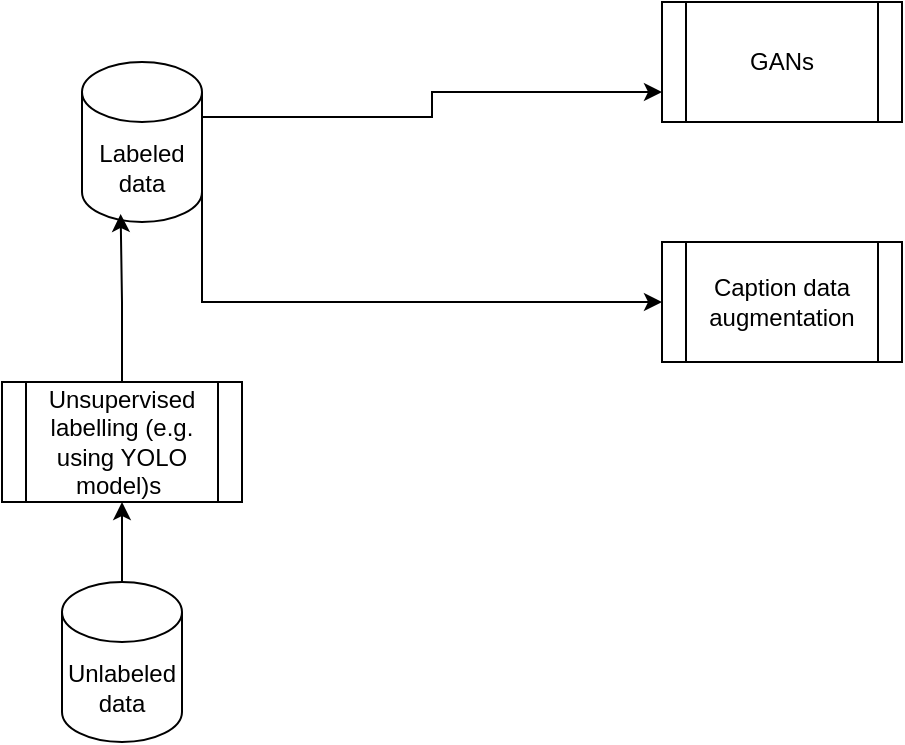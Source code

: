<mxfile version="26.0.16">
  <diagram id="C5RBs43oDa-KdzZeNtuy" name="Page-1">
    <mxGraphModel dx="794" dy="458" grid="1" gridSize="10" guides="1" tooltips="1" connect="1" arrows="1" fold="1" page="1" pageScale="1" pageWidth="827" pageHeight="1169" math="0" shadow="0">
      <root>
        <mxCell id="WIyWlLk6GJQsqaUBKTNV-0" />
        <mxCell id="WIyWlLk6GJQsqaUBKTNV-1" parent="WIyWlLk6GJQsqaUBKTNV-0" />
        <mxCell id="ye0ZJkxXixA_-z3q_CPX-14" style="edgeStyle=orthogonalEdgeStyle;rounded=0;orthogonalLoop=1;jettySize=auto;html=1;exitX=1;exitY=0;exitDx=0;exitDy=27.5;exitPerimeter=0;entryX=0;entryY=0.75;entryDx=0;entryDy=0;" edge="1" parent="WIyWlLk6GJQsqaUBKTNV-1" source="ye0ZJkxXixA_-z3q_CPX-0" target="ye0ZJkxXixA_-z3q_CPX-6">
          <mxGeometry relative="1" as="geometry" />
        </mxCell>
        <mxCell id="ye0ZJkxXixA_-z3q_CPX-15" style="edgeStyle=orthogonalEdgeStyle;rounded=0;orthogonalLoop=1;jettySize=auto;html=1;exitX=1;exitY=1;exitDx=0;exitDy=-15;exitPerimeter=0;" edge="1" parent="WIyWlLk6GJQsqaUBKTNV-1" source="ye0ZJkxXixA_-z3q_CPX-0" target="ye0ZJkxXixA_-z3q_CPX-7">
          <mxGeometry relative="1" as="geometry">
            <Array as="points">
              <mxPoint x="130" y="170" />
            </Array>
          </mxGeometry>
        </mxCell>
        <mxCell id="ye0ZJkxXixA_-z3q_CPX-0" value="Labeled data" style="shape=cylinder3;whiteSpace=wrap;html=1;boundedLbl=1;backgroundOutline=1;size=15;" vertex="1" parent="WIyWlLk6GJQsqaUBKTNV-1">
          <mxGeometry x="70" y="50" width="60" height="80" as="geometry" />
        </mxCell>
        <mxCell id="ye0ZJkxXixA_-z3q_CPX-16" style="edgeStyle=orthogonalEdgeStyle;rounded=0;orthogonalLoop=1;jettySize=auto;html=1;exitX=0.5;exitY=0;exitDx=0;exitDy=0;exitPerimeter=0;" edge="1" parent="WIyWlLk6GJQsqaUBKTNV-1" source="ye0ZJkxXixA_-z3q_CPX-1" target="ye0ZJkxXixA_-z3q_CPX-8">
          <mxGeometry relative="1" as="geometry" />
        </mxCell>
        <mxCell id="ye0ZJkxXixA_-z3q_CPX-1" value="Unlabeled data" style="shape=cylinder3;whiteSpace=wrap;html=1;boundedLbl=1;backgroundOutline=1;size=15;" vertex="1" parent="WIyWlLk6GJQsqaUBKTNV-1">
          <mxGeometry x="60" y="310" width="60" height="80" as="geometry" />
        </mxCell>
        <mxCell id="ye0ZJkxXixA_-z3q_CPX-6" value="GANs" style="shape=process;whiteSpace=wrap;html=1;backgroundOutline=1;" vertex="1" parent="WIyWlLk6GJQsqaUBKTNV-1">
          <mxGeometry x="360" y="20" width="120" height="60" as="geometry" />
        </mxCell>
        <mxCell id="ye0ZJkxXixA_-z3q_CPX-7" value="Caption data augmentation" style="shape=process;whiteSpace=wrap;html=1;backgroundOutline=1;" vertex="1" parent="WIyWlLk6GJQsqaUBKTNV-1">
          <mxGeometry x="360" y="140" width="120" height="60" as="geometry" />
        </mxCell>
        <mxCell id="ye0ZJkxXixA_-z3q_CPX-8" value="Unsupervised labelling (e.g. using YOLO model)s&lt;span style=&quot;background-color: transparent; color: light-dark(rgb(0, 0, 0), rgb(255, 255, 255));&quot;&gt;&amp;nbsp;&lt;/span&gt;" style="shape=process;whiteSpace=wrap;html=1;backgroundOutline=1;" vertex="1" parent="WIyWlLk6GJQsqaUBKTNV-1">
          <mxGeometry x="30" y="210" width="120" height="60" as="geometry" />
        </mxCell>
        <mxCell id="ye0ZJkxXixA_-z3q_CPX-13" style="edgeStyle=orthogonalEdgeStyle;rounded=0;orthogonalLoop=1;jettySize=auto;html=1;exitX=0.5;exitY=0;exitDx=0;exitDy=0;entryX=0.322;entryY=0.95;entryDx=0;entryDy=0;entryPerimeter=0;" edge="1" parent="WIyWlLk6GJQsqaUBKTNV-1" source="ye0ZJkxXixA_-z3q_CPX-8" target="ye0ZJkxXixA_-z3q_CPX-0">
          <mxGeometry relative="1" as="geometry" />
        </mxCell>
      </root>
    </mxGraphModel>
  </diagram>
</mxfile>
